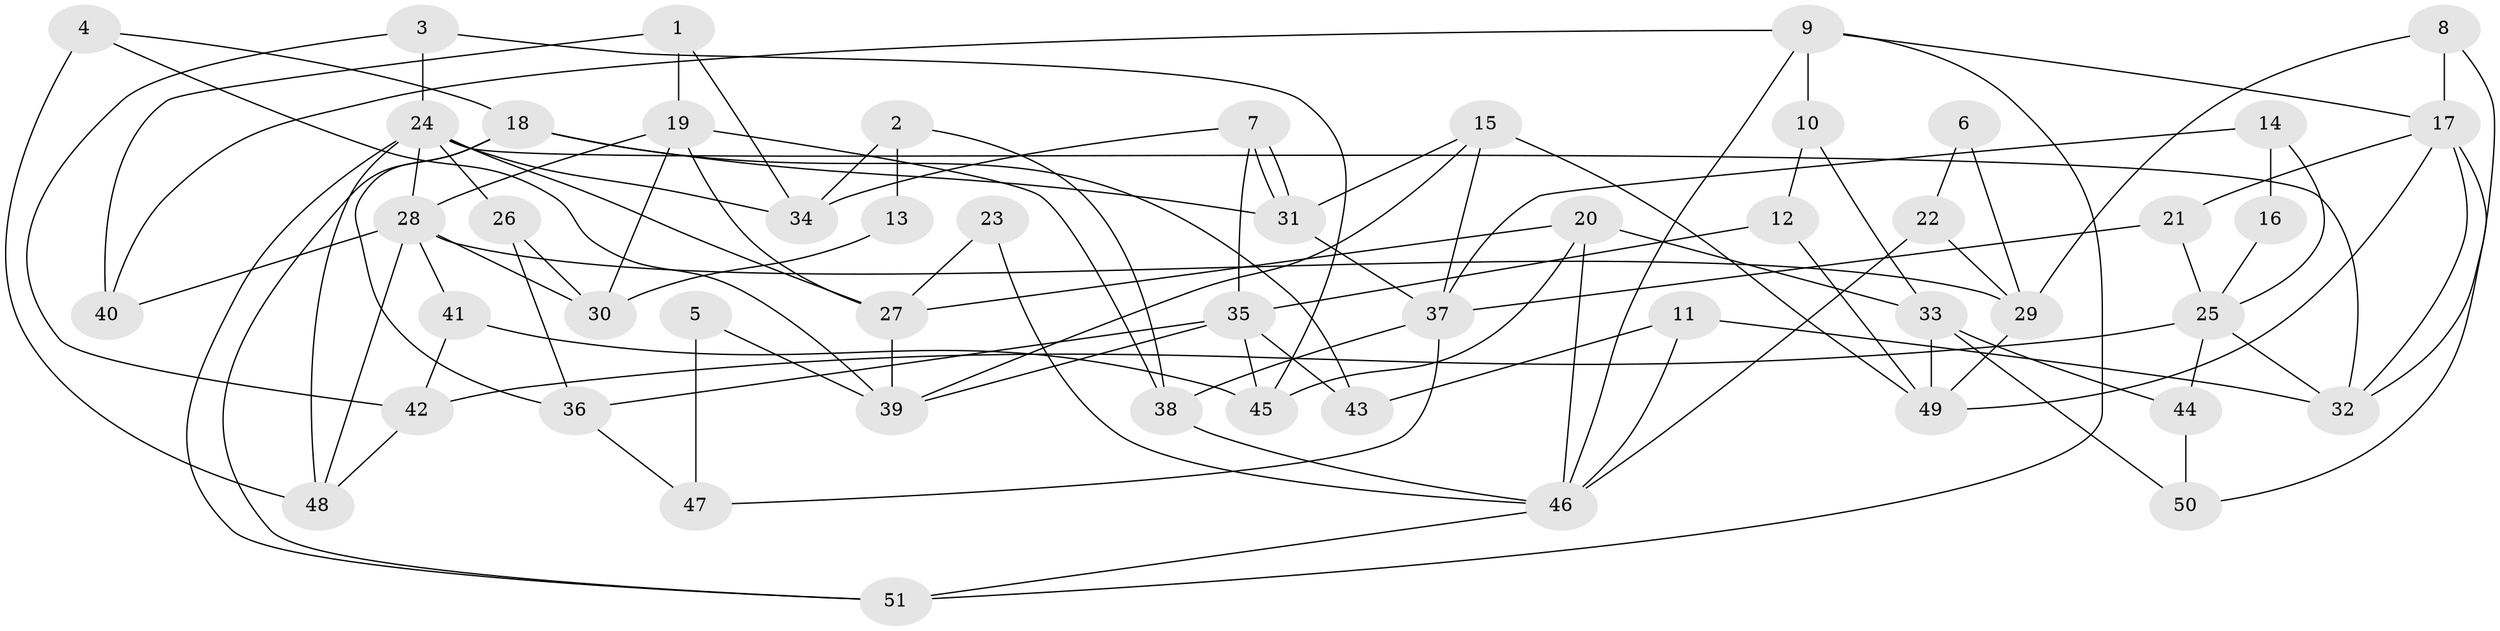 // Generated by graph-tools (version 1.1) at 2025/49/03/09/25 04:49:24]
// undirected, 51 vertices, 102 edges
graph export_dot {
graph [start="1"]
  node [color=gray90,style=filled];
  1;
  2;
  3;
  4;
  5;
  6;
  7;
  8;
  9;
  10;
  11;
  12;
  13;
  14;
  15;
  16;
  17;
  18;
  19;
  20;
  21;
  22;
  23;
  24;
  25;
  26;
  27;
  28;
  29;
  30;
  31;
  32;
  33;
  34;
  35;
  36;
  37;
  38;
  39;
  40;
  41;
  42;
  43;
  44;
  45;
  46;
  47;
  48;
  49;
  50;
  51;
  1 -- 19;
  1 -- 34;
  1 -- 40;
  2 -- 34;
  2 -- 38;
  2 -- 13;
  3 -- 45;
  3 -- 24;
  3 -- 42;
  4 -- 48;
  4 -- 18;
  4 -- 39;
  5 -- 39;
  5 -- 47;
  6 -- 22;
  6 -- 29;
  7 -- 35;
  7 -- 31;
  7 -- 31;
  7 -- 34;
  8 -- 17;
  8 -- 32;
  8 -- 29;
  9 -- 51;
  9 -- 17;
  9 -- 10;
  9 -- 40;
  9 -- 46;
  10 -- 33;
  10 -- 12;
  11 -- 43;
  11 -- 46;
  11 -- 32;
  12 -- 35;
  12 -- 49;
  13 -- 30;
  14 -- 25;
  14 -- 37;
  14 -- 16;
  15 -- 31;
  15 -- 49;
  15 -- 37;
  15 -- 39;
  16 -- 25;
  17 -- 49;
  17 -- 32;
  17 -- 21;
  17 -- 50;
  18 -- 36;
  18 -- 51;
  18 -- 31;
  18 -- 43;
  19 -- 27;
  19 -- 28;
  19 -- 30;
  19 -- 38;
  20 -- 46;
  20 -- 27;
  20 -- 33;
  20 -- 45;
  21 -- 37;
  21 -- 25;
  22 -- 29;
  22 -- 46;
  23 -- 46;
  23 -- 27;
  24 -- 28;
  24 -- 32;
  24 -- 26;
  24 -- 27;
  24 -- 34;
  24 -- 48;
  24 -- 51;
  25 -- 42;
  25 -- 32;
  25 -- 44;
  26 -- 30;
  26 -- 36;
  27 -- 39;
  28 -- 40;
  28 -- 29;
  28 -- 30;
  28 -- 41;
  28 -- 48;
  29 -- 49;
  31 -- 37;
  33 -- 50;
  33 -- 44;
  33 -- 49;
  35 -- 39;
  35 -- 45;
  35 -- 36;
  35 -- 43;
  36 -- 47;
  37 -- 38;
  37 -- 47;
  38 -- 46;
  41 -- 42;
  41 -- 45;
  42 -- 48;
  44 -- 50;
  46 -- 51;
}
